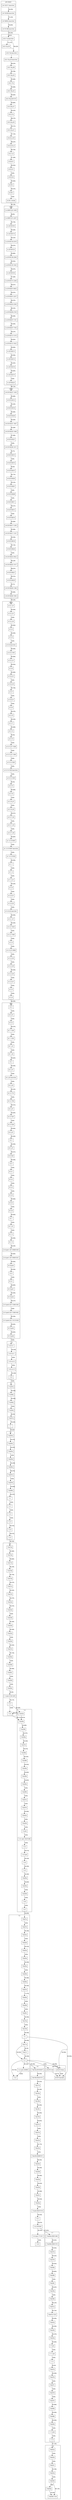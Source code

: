digraph {
  fontname="sans-serif";
  concentrate=true;
  node[shape="box",fontname="sans-serif"];
  edge[fontname="sans-serif"];
  subgraph cluster_1_0 {
    label="1.0";
    v1_0_0_rc2_1[label="1.0.0-rc2-1",href="https://skyrising.github.io/mc-versions/version/1.0.0-rc2-1.json"];
    v1_0_0_rc1[label="1.0.0-rc1",href="https://skyrising.github.io/mc-versions/version/1.0.0-rc1.json"];
    v1_0_0_rc2_2[label="1.0.0-rc2-2",href="https://skyrising.github.io/mc-versions/version/1.0.0-rc2-2.json"];
    v1_0_0_rc2_3[label="1.0.0-rc2-3",href="https://skyrising.github.io/mc-versions/version/1.0.0-rc2-3.json"];
    v1_0_0[label="1.0.0",href="https://skyrising.github.io/mc-versions/version/1.0.0.json"];
  }
  subgraph cluster_beta {
    label="beta";
    b1_9_pre6[label="b1.9-pre6",href="https://skyrising.github.io/mc-versions/version/b1.9-pre6.json"];
    b1_0[label="b1.0",href="https://skyrising.github.io/mc-versions/version/b1.0.json"];
    b1_0_01[label="b1.0_01",href="https://skyrising.github.io/mc-versions/version/b1.0_01.json"];
    b1_1_1245[label="b1.1-1245",href="https://skyrising.github.io/mc-versions/version/b1.1-1245.json"];
    b1_0_2[label="b1.0.2",href="https://skyrising.github.io/mc-versions/version/b1.0.2.json"];
    b1_1_1255[label="b1.1-1255",href="https://skyrising.github.io/mc-versions/version/b1.1-1255.json"];
    b1_1_01[label="b1.1_01",href="https://skyrising.github.io/mc-versions/version/b1.1_01.json"];
    b1_1_02[label="b1.1_02",href="https://skyrising.github.io/mc-versions/version/b1.1_02.json"];
    b1_2[label="b1.2",href="https://skyrising.github.io/mc-versions/version/b1.2.json"];
    b1_2_01[label="b1.2_01",href="https://skyrising.github.io/mc-versions/version/b1.2_01.json"];
    b1_2_02_launcher[label="b1.2_02-launcher",href="https://skyrising.github.io/mc-versions/version/b1.2_02-launcher.json"];
    b1_3_1713[label="b1.3-1713",href="https://skyrising.github.io/mc-versions/version/b1.3-1713.json"];
    b1_2_02[label="b1.2_02",href="https://skyrising.github.io/mc-versions/version/b1.2_02.json"];
    b1_3_1750[label="b1.3-1750",href="https://skyrising.github.io/mc-versions/version/b1.3-1750.json"];
    b1_3_01[label="b1.3_01",href="https://skyrising.github.io/mc-versions/version/b1.3_01.json"];
    b1_4_1507[label="b1.4-1507",href="https://skyrising.github.io/mc-versions/version/b1.4-1507.json"];
    b1_4_1634[label="b1.4-1634",href="https://skyrising.github.io/mc-versions/version/b1.4-1634.json"];
    b1_4_01[label="b1.4_01",href="https://skyrising.github.io/mc-versions/version/b1.4_01.json"];
    b1_5[label="b1.5",href="https://skyrising.github.io/mc-versions/version/b1.5.json"];
    b1_5_01[label="b1.5_01",href="https://skyrising.github.io/mc-versions/version/b1.5_01.json"];
    b1_6_tb3[label="b1.6-tb3",href="https://skyrising.github.io/mc-versions/version/b1.6-tb3.json"];
    b1_6_1[label="b1.6.1",href="https://skyrising.github.io/mc-versions/version/b1.6.1.json"];
    b1_6[label="b1.6",href="https://skyrising.github.io/mc-versions/version/b1.6.json"];
    b1_6_2[label="b1.6.2",href="https://skyrising.github.io/mc-versions/version/b1.6.2.json"];
    b1_6_3[label="b1.6.3",href="https://skyrising.github.io/mc-versions/version/b1.6.3.json"];
    b1_6_4[label="b1.6.4",href="https://skyrising.github.io/mc-versions/version/b1.6.4.json"];
    b1_6_5[label="b1.6.5",href="https://skyrising.github.io/mc-versions/version/b1.6.5.json"];
    b1_6_6[label="b1.6.6",href="https://skyrising.github.io/mc-versions/version/b1.6.6.json"];
    b1_7[label="b1.7",href="https://skyrising.github.io/mc-versions/version/b1.7.json"];
    b1_7_01[label="b1.7_01",href="https://skyrising.github.io/mc-versions/version/b1.7_01.json"];
    b1_7_3[label="b1.7.3",href="https://skyrising.github.io/mc-versions/version/b1.7.3.json"];
    b1_7_2[label="b1.7.2",href="https://skyrising.github.io/mc-versions/version/b1.7.2.json"];
    b1_8_pre1_201109081459[label="b1.8-pre1-201109081459",href="https://skyrising.github.io/mc-versions/version/b1.8-pre1-201109081459.json"];
    b1_8_1[label="b1.8.1",href="https://skyrising.github.io/mc-versions/version/b1.8.1.json"];
    b1_8[label="b1.8",href="https://skyrising.github.io/mc-versions/version/b1.8.json"];
    b1_8_pre1_201109091357[label="b1.8-pre1-201109091357",href="https://skyrising.github.io/mc-versions/version/b1.8-pre1-201109091357.json"];
    b1_8_pre2[label="b1.8-pre2",href="https://skyrising.github.io/mc-versions/version/b1.8-pre2.json"];
    b1_9_pre1[label="b1.9-pre1",href="https://skyrising.github.io/mc-versions/version/b1.9-pre1.json"];
    b1_9_pre2[label="b1.9-pre2",href="https://skyrising.github.io/mc-versions/version/b1.9-pre2.json"];
    b1_9_pre3_201110061350[label="b1.9-pre3-201110061350",href="https://skyrising.github.io/mc-versions/version/b1.9-pre3-201110061350.json"];
    b1_9_pre3_201110061402[label="b1.9-pre3-201110061402",href="https://skyrising.github.io/mc-versions/version/b1.9-pre3-201110061402.json"];
    b1_9_pre4_201110131434[label="b1.9-pre4-201110131434",href="https://skyrising.github.io/mc-versions/version/b1.9-pre4-201110131434.json"];
    b1_9_pre5[label="b1.9-pre5",href="https://skyrising.github.io/mc-versions/version/b1.9-pre5.json"];
  }
  subgraph cluster_1_1 {
    label="1.1";
    v11w47a[label="11w47a",href="https://skyrising.github.io/mc-versions/version/11w47a.json"];
    v11w48a[label="11w48a",href="https://skyrising.github.io/mc-versions/version/11w48a.json"];
    v11w49a[label="11w49a",href="https://skyrising.github.io/mc-versions/version/11w49a.json"];
    v11w50a[label="11w50a",href="https://skyrising.github.io/mc-versions/version/11w50a.json"];
    v12w01a[label="12w01a",href="https://skyrising.github.io/mc-versions/version/12w01a.json"];
    v1_1[label="1.1",href="https://skyrising.github.io/mc-versions/version/1.1.json"];
  }
  subgraph cluster_1_2 {
    label="1.2";
    v12w03a[label="12w03a",href="https://skyrising.github.io/mc-versions/version/12w03a.json"];
    v1_2_1[label="1.2.1",href="https://skyrising.github.io/mc-versions/version/1.2.1.json"];
    v1_2[label="1.2",href="https://skyrising.github.io/mc-versions/version/1.2.json"];
    v1_2_2[label="1.2.2",href="https://skyrising.github.io/mc-versions/version/1.2.2.json"];
    v1_2_3[label="1.2.3",href="https://skyrising.github.io/mc-versions/version/1.2.3.json"];
    v1_2_4[label="1.2.4",href="https://skyrising.github.io/mc-versions/version/1.2.4.json"];
    v1_2_5[label="1.2.5",href="https://skyrising.github.io/mc-versions/version/1.2.5.json"];
    v12w04a[label="12w04a",href="https://skyrising.github.io/mc-versions/version/12w04a.json"];
    v12w05a[label="12w05a",href="https://skyrising.github.io/mc-versions/version/12w05a.json"];
    v12w05b[label="12w05b",href="https://skyrising.github.io/mc-versions/version/12w05b.json"];
    v12w06a[label="12w06a",href="https://skyrising.github.io/mc-versions/version/12w06a.json"];
    v12w07a[label="12w07a",href="https://skyrising.github.io/mc-versions/version/12w07a.json"];
    v12w07b[label="12w07b",href="https://skyrising.github.io/mc-versions/version/12w07b.json"];
    v12w08a[label="12w08a",href="https://skyrising.github.io/mc-versions/version/12w08a.json"];
  }
  subgraph cluster_1_3 {
    label="1.3";
    v12w15a[label="12w15a",href="https://skyrising.github.io/mc-versions/version/12w15a.json"];
    v1_3_1[label="1.3.1",href="https://skyrising.github.io/mc-versions/version/1.3.1.json"];
    v1_3_pre_07261249[label="1.3-pre-07261249",href="https://skyrising.github.io/mc-versions/version/1.3-pre-07261249.json"];
    v1_3_2[label="1.3.2",href="https://skyrising.github.io/mc-versions/version/1.3.2.json"];
    v12w16a[label="12w16a",href="https://skyrising.github.io/mc-versions/version/12w16a.json"];
    v12w17a[label="12w17a",href="https://skyrising.github.io/mc-versions/version/12w17a.json"];
    v12w18a[label="12w18a",href="https://skyrising.github.io/mc-versions/version/12w18a.json"];
    v12w19a[label="12w19a",href="https://skyrising.github.io/mc-versions/version/12w19a.json"];
    v12w21a[label="12w21a",href="https://skyrising.github.io/mc-versions/version/12w21a.json"];
    v12w21b[label="12w21b",href="https://skyrising.github.io/mc-versions/version/12w21b.json"];
    v12w22a[label="12w22a",href="https://skyrising.github.io/mc-versions/version/12w22a.json"];
    v12w23a[label="12w23a",href="https://skyrising.github.io/mc-versions/version/12w23a.json"];
    v12w23b[label="12w23b",href="https://skyrising.github.io/mc-versions/version/12w23b.json"];
    v12w24a[label="12w24a",href="https://skyrising.github.io/mc-versions/version/12w24a.json"];
    v12w25a[label="12w25a",href="https://skyrising.github.io/mc-versions/version/12w25a.json"];
    v12w26a[label="12w26a",href="https://skyrising.github.io/mc-versions/version/12w26a.json"];
    v12w27a[label="12w27a",href="https://skyrising.github.io/mc-versions/version/12w27a.json"];
    v12w30a[label="12w30a",href="https://skyrising.github.io/mc-versions/version/12w30a.json"];
    v12w30b[label="12w30b",href="https://skyrising.github.io/mc-versions/version/12w30b.json"];
    v12w30c[label="12w30c",href="https://skyrising.github.io/mc-versions/version/12w30c.json"];
    v12w30d[label="12w30d",href="https://skyrising.github.io/mc-versions/version/12w30d.json"];
    v12w30e[label="12w30e",href="https://skyrising.github.io/mc-versions/version/12w30e.json"];
  }
  subgraph cluster_1_4 {
    label="1.4";
    v12w32a[label="12w32a",href="https://skyrising.github.io/mc-versions/version/12w32a.json"];
    v12w34a[label="12w34a",href="https://skyrising.github.io/mc-versions/version/12w34a.json"];
    v1_4_1_pre_10231538[label="1.4.1-pre-10231538",href="https://skyrising.github.io/mc-versions/version/1.4.1-pre-10231538.json"];
    v1_4_pre[label="1.4-pre",href="https://skyrising.github.io/mc-versions/version/1.4-pre.json"];
    v1_4_2[label="1.4.2",href="https://skyrising.github.io/mc-versions/version/1.4.2.json"];
    v1_4_3_pre[label="1.4.3-pre",href="https://skyrising.github.io/mc-versions/version/1.4.3-pre.json"];
    v1_4_4[label="1.4.4",href="https://skyrising.github.io/mc-versions/version/1.4.4.json"];
    v1_4_5[label="1.4.5",href="https://skyrising.github.io/mc-versions/version/1.4.5.json"];
    v12w49a[label="12w49a",href="https://skyrising.github.io/mc-versions/version/12w49a.json"];
    v1_4_7[label="1.4.7",href="https://skyrising.github.io/mc-versions/version/1.4.7.json"];
    v1_4_6[label="1.4.6",href="https://skyrising.github.io/mc-versions/version/1.4.6.json"];
    v12w34b[label="12w34b",href="https://skyrising.github.io/mc-versions/version/12w34b.json"];
    v12w36a[label="12w36a",href="https://skyrising.github.io/mc-versions/version/12w36a.json"];
    v12w37a[label="12w37a",href="https://skyrising.github.io/mc-versions/version/12w37a.json"];
    v12w38a[label="12w38a",href="https://skyrising.github.io/mc-versions/version/12w38a.json"];
    v12w38b[label="12w38b",href="https://skyrising.github.io/mc-versions/version/12w38b.json"];
    v12w39a[label="12w39a",href="https://skyrising.github.io/mc-versions/version/12w39a.json"];
    v12w39b[label="12w39b",href="https://skyrising.github.io/mc-versions/version/12w39b.json"];
    v12w40a[label="12w40a",href="https://skyrising.github.io/mc-versions/version/12w40a.json"];
    v12w40b[label="12w40b",href="https://skyrising.github.io/mc-versions/version/12w40b.json"];
    v12w41a[label="12w41a",href="https://skyrising.github.io/mc-versions/version/12w41a.json"];
    v12w41b[label="12w41b",href="https://skyrising.github.io/mc-versions/version/12w41b.json"];
    v12w42a[label="12w42a",href="https://skyrising.github.io/mc-versions/version/12w42a.json"];
    v12w42b[label="12w42b",href="https://skyrising.github.io/mc-versions/version/12w42b.json"];
    v12w50a[label="12w50a",href="https://skyrising.github.io/mc-versions/version/12w50a.json"];
    v12w50b[label="12w50b",href="https://skyrising.github.io/mc-versions/version/12w50b.json"];
  }
  subgraph cluster_1_5 {
    label="1.5";
    v13w01a[label="13w01a",href="https://skyrising.github.io/mc-versions/version/13w01a.json"];
    v13w11a[label="13w11a",href="https://skyrising.github.io/mc-versions/version/13w11a.json"];
    v1_5[label="1.5",href="https://skyrising.github.io/mc-versions/version/1.5.json"];
    v1_5_2_pre_250903[label="1.5.2-pre-250903",href="https://skyrising.github.io/mc-versions/version/1.5.2-pre-250903.json"];
    v1_5_1[label="1.5.1",href="https://skyrising.github.io/mc-versions/version/1.5.1.json"];
    v1_5_2[label="1.5.2",href="https://skyrising.github.io/mc-versions/version/1.5.2.json"];
    v13w01b[label="13w01b",href="https://skyrising.github.io/mc-versions/version/13w01b.json"];
    v13w02a[label="13w02a",href="https://skyrising.github.io/mc-versions/version/13w02a.json"];
    v13w02b[label="13w02b",href="https://skyrising.github.io/mc-versions/version/13w02b.json"];
    v13w03a[label="13w03a",href="https://skyrising.github.io/mc-versions/version/13w03a.json"];
    v13w04a[label="13w04a",href="https://skyrising.github.io/mc-versions/version/13w04a.json"];
    v13w05a[label="13w05a",href="https://skyrising.github.io/mc-versions/version/13w05a.json"];
    v13w05b[label="13w05b",href="https://skyrising.github.io/mc-versions/version/13w05b.json"];
    v13w06a[label="13w06a",href="https://skyrising.github.io/mc-versions/version/13w06a.json"];
    v13w07a[label="13w07a",href="https://skyrising.github.io/mc-versions/version/13w07a.json"];
    v13w09a[label="13w09a",href="https://skyrising.github.io/mc-versions/version/13w09a.json"];
    v13w09b[label="13w09b",href="https://skyrising.github.io/mc-versions/version/13w09b.json"];
    v13w09c[label="13w09c",href="https://skyrising.github.io/mc-versions/version/13w09c.json"];
    v13w10a[label="13w10a",href="https://skyrising.github.io/mc-versions/version/13w10a.json"];
    v13w10b[label="13w10b",href="https://skyrising.github.io/mc-versions/version/13w10b.json"];
    v13w12_[label="13w12~",href="https://skyrising.github.io/mc-versions/version/13w12~.json"];
  }
  subgraph cluster_1_6 {
    label="1.6";
    v13w16a_04192037[label="13w16a-04192037",href="https://skyrising.github.io/mc-versions/version/13w16a-04192037.json"];
    v1_6_1[label="1.6.1",href="https://skyrising.github.io/mc-versions/version/1.6.1.json"];
    v1_6_pre_06251516[label="1.6-pre-06251516",href="https://skyrising.github.io/mc-versions/version/1.6-pre-06251516.json"];
    v1_6_2_091847[label="1.6.2-091847",href="https://skyrising.github.io/mc-versions/version/1.6.2-091847.json"];
    v1_6_3_pre_171231[label="1.6.3-pre-171231",href="https://skyrising.github.io/mc-versions/version/1.6.3-pre-171231.json"];
    v1_6_4[label="1.6.4",href="https://skyrising.github.io/mc-versions/version/1.6.4.json"];
    v13w16b_04232151[label="13w16b-04232151",href="https://skyrising.github.io/mc-versions/version/13w16b-04232151.json"];
    v13w17a[label="13w17a",href="https://skyrising.github.io/mc-versions/version/13w17a.json"];
    v13w18a[label="13w18a",href="https://skyrising.github.io/mc-versions/version/13w18a.json"];
    v13w18b[label="13w18b",href="https://skyrising.github.io/mc-versions/version/13w18b.json"];
    v13w18c[label="13w18c",href="https://skyrising.github.io/mc-versions/version/13w18c.json"];
    v13w19a[label="13w19a",href="https://skyrising.github.io/mc-versions/version/13w19a.json"];
    v13w21a[label="13w21a",href="https://skyrising.github.io/mc-versions/version/13w21a.json"];
    v13w21b[label="13w21b",href="https://skyrising.github.io/mc-versions/version/13w21b.json"];
    v13w22a[label="13w22a",href="https://skyrising.github.io/mc-versions/version/13w22a.json"];
    v13w23a[label="13w23a",href="https://skyrising.github.io/mc-versions/version/13w23a.json"];
    v13w23b_06080101[label="13w23b-06080101",href="https://skyrising.github.io/mc-versions/version/13w23b-06080101.json"];
    v13w24a[label="13w24a",href="https://skyrising.github.io/mc-versions/version/13w24a.json"];
    v13w24b[label="13w24b",href="https://skyrising.github.io/mc-versions/version/13w24b.json"];
    v13w25a[label="13w25a",href="https://skyrising.github.io/mc-versions/version/13w25a.json"];
    v13w25b[label="13w25b",href="https://skyrising.github.io/mc-versions/version/13w25b.json"];
    v13w25c[label="13w25c",href="https://skyrising.github.io/mc-versions/version/13w25c.json"];
    v13w26a[label="13w26a",href="https://skyrising.github.io/mc-versions/version/13w26a.json"];
  }
  subgraph cluster_1_7 {
    label="1.7";
    v13w36a_09051446[label="13w36a-09051446",href="https://skyrising.github.io/mc-versions/version/13w36a-09051446.json"];
    v1_7_1_pre[label="1.7.1-pre",href="https://skyrising.github.io/mc-versions/version/1.7.1-pre.json"];
    v1_7_pre[label="1.7-pre",href="https://skyrising.github.io/mc-versions/version/1.7-pre.json"];
    v1_7_2[label="1.7.2",href="https://skyrising.github.io/mc-versions/version/1.7.2.json"];
    v13w47a[label="13w47a",href="https://skyrising.github.io/mc-versions/version/13w47a.json"];
    v1_7_4[label="1.7.4",href="https://skyrising.github.io/mc-versions/version/1.7.4.json"];
    v1_7_3_pre[label="1.7.3-pre",href="https://skyrising.github.io/mc-versions/version/1.7.3-pre.json"];
    v13w36b_09061310[label="13w36b-09061310",href="https://skyrising.github.io/mc-versions/version/13w36b-09061310.json"];
    v13w37a[label="13w37a",href="https://skyrising.github.io/mc-versions/version/13w37a.json"];
    v13w37b[label="13w37b",href="https://skyrising.github.io/mc-versions/version/13w37b.json"];
    v13w38a[label="13w38a",href="https://skyrising.github.io/mc-versions/version/13w38a.json"];
    v13w38b[label="13w38b",href="https://skyrising.github.io/mc-versions/version/13w38b.json"];
    v13w38c[label="13w38c",href="https://skyrising.github.io/mc-versions/version/13w38c.json"];
    v13w39a[label="13w39a",href="https://skyrising.github.io/mc-versions/version/13w39a.json"];
    v13w39b[label="13w39b",href="https://skyrising.github.io/mc-versions/version/13w39b.json"];
    v13w41a[label="13w41a",href="https://skyrising.github.io/mc-versions/version/13w41a.json"];
    v13w41b_1523[label="13w41b-1523",href="https://skyrising.github.io/mc-versions/version/13w41b-1523.json"];
    v13w42a[label="13w42a",href="https://skyrising.github.io/mc-versions/version/13w42a.json"];
    v13w42b[label="13w42b",href="https://skyrising.github.io/mc-versions/version/13w42b.json"];
    v13w43a[label="13w43a",href="https://skyrising.github.io/mc-versions/version/13w43a.json"];
    v13w47b[label="13w47b",href="https://skyrising.github.io/mc-versions/version/13w47b.json"];
    v13w47c[label="13w47c",href="https://skyrising.github.io/mc-versions/version/13w47c.json"];
    v13w47d[label="13w47d",href="https://skyrising.github.io/mc-versions/version/13w47d.json"];
    v13w47e[label="13w47e",href="https://skyrising.github.io/mc-versions/version/13w47e.json"];
    v13w48a[label="13w48a",href="https://skyrising.github.io/mc-versions/version/13w48a.json"];
    v13w48b[label="13w48b",href="https://skyrising.github.io/mc-versions/version/13w48b.json"];
    v13w49a[label="13w49a",href="https://skyrising.github.io/mc-versions/version/13w49a.json"];
  }
  subgraph cluster_1_8 {
    label="1.8";
    v14w02a[label="14w02a",href="https://skyrising.github.io/mc-versions/version/14w02a.json"];
    v14w02b[label="14w02b",href="https://skyrising.github.io/mc-versions/version/14w02b.json"];
    v14w02c[label="14w02c",href="https://skyrising.github.io/mc-versions/version/14w02c.json"];
    v14w03a[label="14w03a",href="https://skyrising.github.io/mc-versions/version/14w03a.json"];
    v14w03b[label="14w03b",href="https://skyrising.github.io/mc-versions/version/14w03b.json"];
    v14w04a[label="14w04a",href="https://skyrising.github.io/mc-versions/version/14w04a.json"];
    v14w04b_1554[label="14w04b-1554",href="https://skyrising.github.io/mc-versions/version/14w04b-1554.json"];
  }
  subgraph cluster_alpha {
    label="alpha";
    a1_0_11[label="a1.0.11",href="https://skyrising.github.io/mc-versions/version/a1.0.11.json"];
    a1_0_10[label="a1.0.10",href="https://skyrising.github.io/mc-versions/version/a1.0.10.json"];
    a1_0_12[label="a1.0.12",href="https://skyrising.github.io/mc-versions/version/a1.0.12.json"];
    a1_0_13[label="a1.0.13",href="https://skyrising.github.io/mc-versions/version/a1.0.13.json"];
    a1_0_13_01_1038[label="a1.0.13_01-1038",href="https://skyrising.github.io/mc-versions/version/a1.0.13_01-1038.json"];
    a1_0_13_01_1444[label="a1.0.13_01-1444",href="https://skyrising.github.io/mc-versions/version/a1.0.13_01-1444.json"];
    a1_0_14_1603[label="a1.0.14-1603",href="https://skyrising.github.io/mc-versions/version/a1.0.14-1603.json"];
    a1_0_14_1659_launcher[label="a1.0.14-1659-launcher",href="https://skyrising.github.io/mc-versions/version/a1.0.14-1659-launcher.json"];
    a1_0_15[label="a1.0.15",href="https://skyrising.github.io/mc-versions/version/a1.0.15.json"];
    a1_0_14_1659[label="a1.0.14-1659",href="https://skyrising.github.io/mc-versions/version/a1.0.14-1659.json"];
    a1_0_16[label="a1.0.16",href="https://skyrising.github.io/mc-versions/version/a1.0.16.json"];
    a1_0_16_01[label="a1.0.16_01",href="https://skyrising.github.io/mc-versions/version/a1.0.16_01.json"];
    a1_0_16_02[label="a1.0.16_02",href="https://skyrising.github.io/mc-versions/version/a1.0.16_02.json"];
    a1_0_17_02[label="a1.0.17_02",href="https://skyrising.github.io/mc-versions/version/a1.0.17_02.json"];
    a1_0_17_03[label="a1.0.17_03",href="https://skyrising.github.io/mc-versions/version/a1.0.17_03.json"];
    a1_0_17_04[label="a1.0.17_04",href="https://skyrising.github.io/mc-versions/version/a1.0.17_04.json"];
    a1_1_0_101847[label="a1.1.0-101847",href="https://skyrising.github.io/mc-versions/version/a1.1.0-101847.json"];
    a1_0_2_01[label="a1.0.2_01",href="https://skyrising.github.io/mc-versions/version/a1.0.2_01.json"];
    a1_0_1_01[label="a1.0.1_01",href="https://skyrising.github.io/mc-versions/version/a1.0.1_01.json"];
    a1_0_2_02[label="a1.0.2_02",href="https://skyrising.github.io/mc-versions/version/a1.0.2_02.json"];
    a1_0_3[label="a1.0.3",href="https://skyrising.github.io/mc-versions/version/a1.0.3.json"];
    a1_0_4[label="a1.0.4",href="https://skyrising.github.io/mc-versions/version/a1.0.4.json"];
    a1_0_4_launcher[label="a1.0.4-launcher",href="https://skyrising.github.io/mc-versions/version/a1.0.4-launcher.json"];
    a1_0_5_2149[label="a1.0.5-2149",href="https://skyrising.github.io/mc-versions/version/a1.0.5-2149.json"];
    a1_0_5_01[label="a1.0.5_01",href="https://skyrising.github.io/mc-versions/version/a1.0.5_01.json"];
    a1_0_6[label="a1.0.6",href="https://skyrising.github.io/mc-versions/version/a1.0.6.json"];
    a1_0_6_01[label="a1.0.6_01",href="https://skyrising.github.io/mc-versions/version/a1.0.6_01.json"];
    a1_0_6_03[label="a1.0.6_03",href="https://skyrising.github.io/mc-versions/version/a1.0.6_03.json"];
    a1_0_7[label="a1.0.7",href="https://skyrising.github.io/mc-versions/version/a1.0.7.json"];
    a1_0_8_01[label="a1.0.8_01",href="https://skyrising.github.io/mc-versions/version/a1.0.8_01.json"];
    a1_0_9[label="a1.0.9",href="https://skyrising.github.io/mc-versions/version/a1.0.9.json"];
    a1_1_0_101847_launcher[label="a1.1.0-101847-launcher",href="https://skyrising.github.io/mc-versions/version/a1.1.0-101847-launcher.json"];
    a1_1_0_131933[label="a1.1.0-131933",href="https://skyrising.github.io/mc-versions/version/a1.1.0-131933.json"];
    a1_1_1[label="a1.1.1",href="https://skyrising.github.io/mc-versions/version/a1.1.1.json"];
    a1_1_2[label="a1.1.2",href="https://skyrising.github.io/mc-versions/version/a1.1.2.json"];
    a1_1_2_01[label="a1.1.2_01",href="https://skyrising.github.io/mc-versions/version/a1.1.2_01.json"];
    a1_2_0[label="a1.2.0",href="https://skyrising.github.io/mc-versions/version/a1.2.0.json"];
    a1_2_0_01[label="a1.2.0_01",href="https://skyrising.github.io/mc-versions/version/a1.2.0_01.json"];
    a1_2_0_02[label="a1.2.0_02",href="https://skyrising.github.io/mc-versions/version/a1.2.0_02.json"];
    a1_2_0_02_launcher[label="a1.2.0_02-launcher",href="https://skyrising.github.io/mc-versions/version/a1.2.0_02-launcher.json"];
    a1_2_1_01[label="a1.2.1_01",href="https://skyrising.github.io/mc-versions/version/a1.2.1_01.json"];
    a1_2_2_1624[label="a1.2.2-1624",href="https://skyrising.github.io/mc-versions/version/a1.2.2-1624.json"];
    a1_2_2_1938[label="a1.2.2-1938",href="https://skyrising.github.io/mc-versions/version/a1.2.2-1938.json"];
    a1_2_3[label="a1.2.3",href="https://skyrising.github.io/mc-versions/version/a1.2.3.json"];
    a1_2_3_01_0958[label="a1.2.3_01-0958",href="https://skyrising.github.io/mc-versions/version/a1.2.3_01-0958.json"];
    a1_2_3_02[label="a1.2.3_02",href="https://skyrising.github.io/mc-versions/version/a1.2.3_02.json"];
    a1_2_3_04[label="a1.2.3_04",href="https://skyrising.github.io/mc-versions/version/a1.2.3_04.json"];
    a1_2_3_05[label="a1.2.3_05",href="https://skyrising.github.io/mc-versions/version/a1.2.3_05.json"];
    a1_2_4_01[label="a1.2.4_01",href="https://skyrising.github.io/mc-versions/version/a1.2.4_01.json"];
    a1_2_5[label="a1.2.5",href="https://skyrising.github.io/mc-versions/version/a1.2.5.json"];
    a1_2_6[label="a1.2.6",href="https://skyrising.github.io/mc-versions/version/a1.2.6.json"];
  }
  subgraph cluster_infdev {
    label="infdev";
    inf_20100630_1835[label="inf-20100630-1835",href="https://skyrising.github.io/mc-versions/version/inf-20100630-1835.json"];
    inf_20100227_1433[label="inf-20100227-1433",href="https://skyrising.github.io/mc-versions/version/inf-20100227-1433.json"];
    inf_20100313[label="inf-20100313",href="https://skyrising.github.io/mc-versions/version/inf-20100313.json"];
    inf_20100316[label="inf-20100316",href="https://skyrising.github.io/mc-versions/version/inf-20100316.json"];
    inf_20100320[label="inf-20100320",href="https://skyrising.github.io/mc-versions/version/inf-20100320.json"];
    inf_20100321_1857[label="inf-20100321-1857",href="https://skyrising.github.io/mc-versions/version/inf-20100321-1857.json"];
    inf_20100325_1640[label="inf-20100325-1640",href="https://skyrising.github.io/mc-versions/version/inf-20100325-1640.json"];
    inf_20100327[label="inf-20100327",href="https://skyrising.github.io/mc-versions/version/inf-20100327.json"];
    inf_20100330_1611[label="inf-20100330-1611",href="https://skyrising.github.io/mc-versions/version/inf-20100330-1611.json"];
    inf_20100413[label="inf-20100413",href="https://skyrising.github.io/mc-versions/version/inf-20100413.json"];
    inf_20100414[label="inf-20100414",href="https://skyrising.github.io/mc-versions/version/inf-20100414.json"];
    inf_20100415[label="inf-20100415",href="https://skyrising.github.io/mc-versions/version/inf-20100415.json"];
    inf_20100420[label="inf-20100420",href="https://skyrising.github.io/mc-versions/version/inf-20100420.json"];
    inf_20100607[label="inf-20100607",href="https://skyrising.github.io/mc-versions/version/inf-20100607.json"];
    inf_20100608[label="inf-20100608",href="https://skyrising.github.io/mc-versions/version/inf-20100608.json"];
    inf_20100611[label="inf-20100611",href="https://skyrising.github.io/mc-versions/version/inf-20100611.json"];
    inf_20100615[label="inf-20100615",href="https://skyrising.github.io/mc-versions/version/inf-20100615.json"];
    inf_20100616[label="inf-20100616",href="https://skyrising.github.io/mc-versions/version/inf-20100616.json"];
    inf_20100617_1205[label="inf-20100617-1205",href="https://skyrising.github.io/mc-versions/version/inf-20100617-1205.json"];
    inf_20100617_1531[label="inf-20100617-1531",href="https://skyrising.github.io/mc-versions/version/inf-20100617-1531.json"];
    inf_20100618[label="inf-20100618",href="https://skyrising.github.io/mc-versions/version/inf-20100618.json"];
    inf_20100624[label="inf-20100624",href="https://skyrising.github.io/mc-versions/version/inf-20100624.json"];
    inf_20100625_0922[label="inf-20100625-0922",href="https://skyrising.github.io/mc-versions/version/inf-20100625-0922.json"];
    inf_20100625_1917[label="inf-20100625-1917",href="https://skyrising.github.io/mc-versions/version/inf-20100625-1917.json"];
    inf_20100627[label="inf-20100627",href="https://skyrising.github.io/mc-versions/version/inf-20100627.json"];
    inf_20100629[label="inf-20100629",href="https://skyrising.github.io/mc-versions/version/inf-20100629.json"];
    inf_20100630_1340[label="inf-20100630-1340",href="https://skyrising.github.io/mc-versions/version/inf-20100630-1340.json"];
  }
  subgraph cluster_april_fools {
    label="april-fools";
    af_2013_blue[label="af-2013-blue",href="https://skyrising.github.io/mc-versions/version/af-2013-blue.json"];
    af_2013_purple[label="af-2013-purple",href="https://skyrising.github.io/mc-versions/version/af-2013-purple.json"];
    af_2013_red[label="af-2013-red",href="https://skyrising.github.io/mc-versions/version/af-2013-red.json"];
  }
  subgraph cluster_classic {
    label="classic";
    c0_0_12a_03[label="c0.0.12a_03",href="https://skyrising.github.io/mc-versions/version/c0.0.12a_03.json"];
    c0_0_11a_launcher[label="c0.0.11a-launcher",href="https://skyrising.github.io/mc-versions/version/c0.0.11a-launcher.json"];
    c0_0_13a_launcher[label="c0.0.13a-launcher",href="https://skyrising.github.io/mc-versions/version/c0.0.13a-launcher.json"];
    c0_0_13a_03_launcher[label="c0.0.13a_03-launcher",href="https://skyrising.github.io/mc-versions/version/c0.0.13a_03-launcher.json"];
    c0_0_14a_08[label="c0.0.14a_08",href="https://skyrising.github.io/mc-versions/version/c0.0.14a_08.json"];
    c0_0_16a_02[label="c0.0.16a_02",href="https://skyrising.github.io/mc-versions/version/c0.0.16a_02.json"];
    c0_0_17a[label="c0.0.17a",href="https://skyrising.github.io/mc-versions/version/c0.0.17a.json"];
    c0_0_18a_02[label="c0.0.18a_02",href="https://skyrising.github.io/mc-versions/version/c0.0.18a_02.json"];
    c0_0_19a_06_0137[label="c0.0.19a_06-0137",href="https://skyrising.github.io/mc-versions/version/c0.0.19a_06-0137.json"];
    c0_0_20a_01[label="c0.0.20a_01",href="https://skyrising.github.io/mc-versions/version/c0.0.20a_01.json"];
    c0_0_21a[label="c0.0.21a",href="https://skyrising.github.io/mc-versions/version/c0.0.21a.json"];
    c0_0_22a_05[label="c0.0.22a_05",href="https://skyrising.github.io/mc-versions/version/c0.0.22a_05.json"];
    c0_0_23a_01[label="c0.0.23a_01",href="https://skyrising.github.io/mc-versions/version/c0.0.23a_01.json"];
    c0_24_st_03[label="c0.24_st_03",href="https://skyrising.github.io/mc-versions/version/c0.24_st_03.json"];
    c0_25_05_st[label="c0.25_05_st",href="https://skyrising.github.io/mc-versions/version/c0.25_05_st.json"];
    c0_27_st[label="c0.27_st",href="https://skyrising.github.io/mc-versions/version/c0.27_st.json"];
    c0_28_01[label="c0.28_01",href="https://skyrising.github.io/mc-versions/version/c0.28_01.json"];
    c0_29_01[label="c0.29_01",href="https://skyrising.github.io/mc-versions/version/c0.29_01.json"];
    c0_29_02[label="c0.29_02",href="https://skyrising.github.io/mc-versions/version/c0.29_02.json"];
    c0_30_s[label="c0.30-s",href="https://skyrising.github.io/mc-versions/version/c0.30-s.json"];
    c0_30_c_renew[label="c0.30-c-renew",href="https://skyrising.github.io/mc-versions/version/c0.30-c-renew.json"];
    c0_30_c[label="c0.30-c",href="https://skyrising.github.io/mc-versions/version/c0.30-c.json"];
  }
  subgraph cluster_pre_classic {
    label="pre-classic";
    rd_161348_launcher[label="rd-161348-launcher",href="https://skyrising.github.io/mc-versions/version/rd-161348-launcher.json"];
    rd_132328_launcher[label="rd-132328-launcher",href="https://skyrising.github.io/mc-versions/version/rd-132328-launcher.json"];
    rd_132211_launcher[label="rd-132211-launcher",href="https://skyrising.github.io/mc-versions/version/rd-132211-launcher.json"];
    rd_160052_launcher[label="rd-160052-launcher",href="https://skyrising.github.io/mc-versions/version/rd-160052-launcher.json"];
  }
  subgraph cluster_indev {
    label="indev";
    in_20091223_1459[label="in-20091223-1459",href="https://skyrising.github.io/mc-versions/version/in-20091223-1459.json"];
    in_20091231_2257[label="in-20091231-2257",href="https://skyrising.github.io/mc-versions/version/in-20091231-2257.json"];
    in_20100105[label="in-20100105",href="https://skyrising.github.io/mc-versions/version/in-20100105.json"];
    in_20100110[label="in-20100110",href="https://skyrising.github.io/mc-versions/version/in-20100110.json"];
    in_20100124_2310[label="in-20100124-2310",href="https://skyrising.github.io/mc-versions/version/in-20100124-2310.json"];
    in_20100125[label="in-20100125",href="https://skyrising.github.io/mc-versions/version/in-20100125.json"];
    in_20100128_2304[label="in-20100128-2304",href="https://skyrising.github.io/mc-versions/version/in-20100128-2304.json"];
    in_20100129_1452[label="in-20100129-1452",href="https://skyrising.github.io/mc-versions/version/in-20100129-1452.json"];
    in_20100130[label="in-20100130",href="https://skyrising.github.io/mc-versions/version/in-20100130.json"];
    in_20100131_2244[label="in-20100131-2244",href="https://skyrising.github.io/mc-versions/version/in-20100131-2244.json"];
    in_20100201_0025[label="in-20100201-0025",href="https://skyrising.github.io/mc-versions/version/in-20100201-0025.json"];
    in_20100201_2227[label="in-20100201-2227",href="https://skyrising.github.io/mc-versions/version/in-20100201-2227.json"];
    in_20100202_2330[label="in-20100202-2330",href="https://skyrising.github.io/mc-versions/version/in-20100202-2330.json"];
    in_20100206_2103[label="in-20100206-2103",href="https://skyrising.github.io/mc-versions/version/in-20100206-2103.json"];
    in_20100207_1101[label="in-20100207-1101",href="https://skyrising.github.io/mc-versions/version/in-20100207-1101.json"];
    in_20100207_1703[label="in-20100207-1703",href="https://skyrising.github.io/mc-versions/version/in-20100207-1703.json"];
    in_20100212_1210[label="in-20100212-1210",href="https://skyrising.github.io/mc-versions/version/in-20100212-1210.json"];
    in_20100212_1622[label="in-20100212-1622",href="https://skyrising.github.io/mc-versions/version/in-20100212-1622.json"];
    in_20100213[label="in-20100213",href="https://skyrising.github.io/mc-versions/version/in-20100213.json"];
    in_20100214[label="in-20100214",href="https://skyrising.github.io/mc-versions/version/in-20100214.json"];
    in_20100218[label="in-20100218",href="https://skyrising.github.io/mc-versions/version/in-20100218.json"];
    in_20100219[label="in-20100219",href="https://skyrising.github.io/mc-versions/version/in-20100219.json"];
    in_20100223[label="in-20100223",href="https://skyrising.github.io/mc-versions/version/in-20100223.json"];
  }
  v1_0_0_rc1 -> v1_0_0_rc2_1[label="99.93%",href="1.0/1.0.0-rc1%231.0.0-rc2-1.match"];
  v1_0_0_rc2_1 -> v1_0_0_rc2_2[label="100%",href="1.0/1.0.0-rc2-1%231.0.0-rc2-2.match"];
  v1_0_0_rc2_2 -> v1_0_0_rc2_3[label="100%",href="1.0/1.0.0-rc2-2%231.0.0-rc2-3.match"];
  v1_0_0_rc2_3 -> v1_0_0[label="99.34%",href="1.0/1.0.0-rc2-3%231.0.0.match"];
  b1_9_pre6 -> v1_0_0_rc1[label="100%",href="1.0/b1.9-pre6%231.0.0-rc1.match"];
  v1_0_0 -> v11w47a[label="100%",href="1.1/1.0.0%2311w47a.match"];
  v11w47a -> v11w48a[label="99.99%",href="1.1/11w47a%2311w48a.match"];
  v11w48a -> v11w49a[label="99.99%",href="1.1/11w48a%2311w49a.match"];
  v11w49a -> v11w50a[label="100%",href="1.1/11w49a%2311w50a.match"];
  v11w50a -> v12w01a[label="99.9%",href="1.1/11w50a%2312w01a.match"];
  v12w01a -> v1_1[label="99.82%",href="1.1/12w01a%231.1.match"];
  v1_1 -> v12w03a[label="99.96%",href="1.2/1.1%2312w03a.match"];
  v1_2 -> v1_2_1[label="100%",href="1.2/1.2%231.2.1.match"];
  v1_2_1 -> v1_2_2[label="100%",href="1.2/1.2.1%231.2.2.match"];
  v1_2_2 -> v1_2_3[label="100%",href="1.2/1.2.2%231.2.3.match"];
  v1_2_3 -> v1_2_4[label="99.97%",href="1.2/1.2.3%231.2.4.match"];
  v1_2_4 -> v1_2_5[label="99.81%",href="1.2/1.2.4%231.2.5.match"];
  v12w03a -> v12w04a[label="99.97%",href="1.2/12w03a%2312w04a.match"];
  v12w04a -> v12w05a[label="99.92%",href="1.2/12w04a%2312w05a.match"];
  v12w05a -> v12w05b[label="100%",href="1.2/12w05a%2312w05b.match"];
  v12w05b -> v12w06a[label="99.45%",href="1.2/12w05b%2312w06a.match"];
  v12w06a -> v12w07a[label="98.97%",href="1.2/12w06a%2312w07a.match"];
  v12w07a -> v12w07b[label="100%",href="1.2/12w07a%2312w07b.match"];
  v12w07b -> v12w08a[label="99.86%",href="1.2/12w07b%2312w08a.match"];
  v12w08a -> v1_2[label="99.97%",href="1.2/12w08a%231.2.match"];
  v1_2_5 -> v12w15a[label="99.35%",href="1.3/1.2.5%2312w15a.match"];
  v1_3_pre_07261249 -> v1_3_1[label="94.21%",href="1.3/1.3-pre-07261249%231.3.1.match"];
  v1_3_1 -> v1_3_2[label="100%",href="1.3/1.3.1%231.3.2.match"];
  v12w15a -> v12w16a[label="99.98%",href="1.3/12w15a%2312w16a.match"];
  v12w16a -> v12w17a[label="99.86%",href="1.3/12w16a%2312w17a.match"];
  v12w17a -> v12w18a[label="98.29%",href="1.3/12w17a%2312w18a.match"];
  v12w18a -> v12w19a[label="99.79%",href="1.3/12w18a%2312w19a.match"];
  v12w19a -> v12w21a[label="99.47%",href="1.3/12w19a%2312w21a.match"];
  v12w21a -> v12w21b[label="99.95%",href="1.3/12w21a%2312w21b.match"];
  v12w21b -> v12w22a[label="99.97%",href="1.3/12w21b%2312w22a.match"];
  v12w22a -> v12w23a[label="99.97%",href="1.3/12w22a%2312w23a.match"];
  v12w23a -> v12w23b[label="100%",href="1.3/12w23a%2312w23b.match"];
  v12w23b -> v12w24a[label="99.28%",href="1.3/12w23b%2312w24a.match"];
  v12w24a -> v12w25a[label="99.58%",href="1.3/12w24a%2312w25a.match"];
  v12w25a -> v12w26a[label="100%",href="1.3/12w25a%2312w26a.match"];
  v12w26a -> v12w27a[label="99.95%",href="1.3/12w26a%2312w27a.match"];
  v12w27a -> v12w30a[label="99.73%",href="1.3/12w27a%2312w30a.match"];
  v12w30a -> v12w30b[label="100%",href="1.3/12w30a%2312w30b.match"];
  v12w30b -> v12w30c[label="99.98%",href="1.3/12w30b%2312w30c.match"];
  v12w30c -> v12w30d[label="100%",href="1.3/12w30c%2312w30d.match"];
  v12w30d -> v12w30e[label="100%",href="1.3/12w30d%2312w30e.match"];
  v12w30e -> v1_3_pre_07261249[label="99.8%",href="1.3/12w30e%231.3-pre-07261249.match"];
  v12w32a -> v1_3_2[label="98.27%",href="1.3/12w32a%231.3.2.match"];
  v1_3_1 -> v12w32a[label="99.94%",href="1.4/1.3.1%2312w32a.match"];
  v1_3_2 -> v12w34a[label="99.51%",href="1.4/1.3.2%2312w34a.match"];
  v1_4_pre -> v1_4_1_pre_10231538[label="100%",href="1.4/1.4-pre%231.4.1-pre-10231538.match"];
  v1_4_1_pre_10231538 -> v1_4_2[label="100%",href="1.4/1.4.1-pre-10231538%231.4.2.match"];
  v1_4_2 -> v1_4_3_pre[label="99.91%",href="1.4/1.4.2%231.4.3-pre.match"];
  v1_4_3_pre -> v1_4_4[label="99.93%",href="1.4/1.4.3-pre%231.4.4.match"];
  v1_4_4 -> v1_4_5[label="99.99%",href="1.4/1.4.4%231.4.5.match"];
  v1_4_5 -> v12w49a[label="99.94%",href="1.4/1.4.5%2312w49a.match"];
  v1_4_6 -> v1_4_7[label="100%",href="1.4/1.4.6%231.4.7.match"];
  v12w32a -> v12w34a[label="99.5%",href="1.4/12w32a%2312w34a.match"];
  v12w34a -> v12w34b[label="99.98%",href="1.4/12w34a%2312w34b.match"];
  v12w34b -> v12w36a[label="99.97%",href="1.4/12w34b%2312w36a.match"];
  v12w36a -> v12w37a[label="99.94%",href="1.4/12w36a%2312w37a.match"];
  v12w37a -> v12w38a[label="99.97%",href="1.4/12w37a%2312w38a.match"];
  v12w38a -> v12w38b[label="99.93%",href="1.4/12w38a%2312w38b.match"];
  v12w38b -> v12w39a[label="99.95%",href="1.4/12w38b%2312w39a.match"];
  v12w39a -> v12w39b[label="99.84%",href="1.4/12w39a%2312w39b.match"];
  v12w39b -> v12w40a[label="99.85%",href="1.4/12w39b%2312w40a.match"];
  v12w40a -> v12w40b[label="100%",href="1.4/12w40a%2312w40b.match"];
  v12w40b -> v12w41a[label="100%",href="1.4/12w40b%2312w41a.match"];
  v12w41a -> v12w41b[label="100%",href="1.4/12w41a%2312w41b.match"];
  v12w41b -> v12w42a[label="99.99%",href="1.4/12w41b%2312w42a.match"];
  v12w42a -> v12w42b[label="100%",href="1.4/12w42a%2312w42b.match"];
  v12w42b -> v1_4_pre[label="100%",href="1.4/12w42b%231.4-pre.match"];
  v12w49a -> v12w50a[label="99.86%",href="1.4/12w49a%2312w50a.match"];
  v12w50a -> v12w50b[label="100%",href="1.4/12w50a%2312w50b.match"];
  v12w50b -> v1_4_6[label="100%",href="1.4/12w50b%231.4.6.match"];
  v1_4_7 -> v13w01a[label="99.89%",href="1.5/1.4.7%2313w01a.match"];
  v1_5 -> v13w11a[label="99.99%",href="1.5/1.5%2313w11a.match"];
  v1_5_1 -> v1_5_2_pre_250903[label="99.32%",href="1.5/1.5.1%231.5.2-pre-250903.match"];
  v1_5_1 -> v1_5_2[label="99.75%",href="1.5/1.5.1%231.5.2.match"];
  v1_5_2_pre_250903 -> v1_5_2[label="100%",href="1.5/1.5.2-pre-250903%231.5.2.match"];
  v13w01a -> v13w01b[label="100%",href="1.5/13w01a%2313w01b.match"];
  v13w01b -> v13w02a[label="99.39%",href="1.5/13w01b%2313w02a.match"];
  v13w02a -> v13w02b[label="100%",href="1.5/13w02a%2313w02b.match"];
  v13w02b -> v13w03a[label="99.92%",href="1.5/13w02b%2313w03a.match"];
  v13w03a -> v13w04a[label="100%",href="1.5/13w03a%2313w04a.match"];
  v13w04a -> v13w05a[label="99.99%",href="1.5/13w04a%2313w05a.match"];
  v13w05a -> v13w05b[label="100%",href="1.5/13w05a%2313w05b.match"];
  v13w05b -> v13w06a[label="99.98%",href="1.5/13w05b%2313w06a.match"];
  v13w06a -> v13w07a[label="99.94%",href="1.5/13w06a%2313w07a.match"];
  v13w07a -> v13w09a[label="71.07%",href="1.5/13w07a%2313w09a.match"];
  v13w09a -> v13w09b[label="100%",href="1.5/13w09a%2313w09b.match"];
  v13w09b -> v13w09c[label="100%",href="1.5/13w09b%2313w09c.match"];
  v13w09c -> v13w10a[label="99.99%",href="1.5/13w09c%2313w10a.match"];
  v13w10a -> v13w10b[label="100%",href="1.5/13w10a%2313w10b.match"];
  v13w10b -> v1_5[label="99.99%",href="1.5/13w10b%231.5.match"];
  v13w11a -> v1_5_1[label="99.92%",href="1.5/13w11a%231.5.1.match"];
  v13w11a -> v13w12_[label="99.5%",href="1.5/13w11a%2313w12~.match"];
  v13w12_ -> v1_5_1[label="99.99%",href="1.5/13w12~%231.5.1.match"];
  v1_5_1 -> v13w16a_04192037[label="89.39%",href="1.6/1.5.1%2313w16a-04192037.match"];
  v1_6_pre_06251516 -> v1_6_1[label="99.95%",href="1.6/1.6-pre-06251516%231.6.1.match"];
  v1_6_1 -> v1_6_2_091847[label="99.87%",href="1.6/1.6.1%231.6.2-091847.match"];
  v1_6_2_091847 -> v1_6_3_pre_171231[label="99.92%",href="1.6/1.6.2-091847%231.6.3-pre-171231.match"];
  v1_6_3_pre_171231 -> v1_6_4[label="100%",href="1.6/1.6.3-pre-171231%231.6.4.match"];
  v13w16a_04192037 -> v13w16b_04232151[label="99.99%",href="1.6/13w16a-04192037%2313w16b-04232151.match"];
  v13w16b_04232151 -> v13w17a[label="99.92%",href="1.6/13w16b-04232151%2313w17a.match"];
  v13w17a -> v13w18a[label="99.28%",href="1.6/13w17a%2313w18a.match"];
  v13w18a -> v13w18b[label="100%",href="1.6/13w18a%2313w18b.match"];
  v13w18b -> v13w18c[label="99.99%",href="1.6/13w18b%2313w18c.match"];
  v13w18c -> v13w19a[label="99.99%",href="1.6/13w18c%2313w19a.match"];
  v13w19a -> v13w21a[label="99.85%",href="1.6/13w19a%2313w21a.match"];
  v13w21a -> v13w21b[label="100%",href="1.6/13w21a%2313w21b.match"];
  v13w21b -> v13w22a[label="100%",href="1.6/13w21b%2313w22a.match"];
  v13w22a -> v13w23a[label="99.77%",href="1.6/13w22a%2313w23a.match"];
  v13w23a -> v13w23b_06080101[label="100%",href="1.6/13w23a%2313w23b-06080101.match"];
  v13w23b_06080101 -> v13w24a[label="98.93%",href="1.6/13w23b-06080101%2313w24a.match"];
  v13w24a -> v13w24b[label="99.94%",href="1.6/13w24a%2313w24b.match"];
  v13w24b -> v13w25a[label="99.98%",href="1.6/13w24b%2313w25a.match"];
  v13w25a -> v13w25b[label="99.83%",href="1.6/13w25a%2313w25b.match"];
  v13w25b -> v13w25c[label="99.98%",href="1.6/13w25b%2313w25c.match"];
  v13w25c -> v13w26a[label="99.95%",href="1.6/13w25c%2313w26a.match"];
  v13w26a -> v1_6_pre_06251516[label="100%",href="1.6/13w26a%231.6-pre-06251516.match"];
  v1_6_2_091847 -> v13w36a_09051446[label="97.62%",href="1.7/1.6.2-091847%2313w36a-09051446.match"];
  v1_7_pre -> v1_7_1_pre[label="100%",href="1.7/1.7-pre%231.7.1-pre.match"];
  v1_7_1_pre -> v1_7_2[label="100%",href="1.7/1.7.1-pre%231.7.2.match"];
  v1_7_2 -> v13w47a[label="99.9%",href="1.7/1.7.2%2313w47a.match"];
  v1_7_3_pre -> v1_7_4[label="100%",href="1.7/1.7.3-pre%231.7.4.match"];
  v13w36a_09051446 -> v13w36b_09061310[label="99.92%",href="1.7/13w36a-09051446%2313w36b-09061310.match"];
  v13w36b_09061310 -> v13w37a[label="99.95%",href="1.7/13w36b-09061310%2313w37a.match"];
  v13w37a -> v13w37b[label="99.92%",href="1.7/13w37a%2313w37b.match"];
  v13w37b -> v13w38a[label="99.95%",href="1.7/13w37b%2313w38a.match"];
  v13w38a -> v13w38b[label="99.86%",href="1.7/13w38a%2313w38b.match"];
  v13w38b -> v13w38c[label="100%",href="1.7/13w38b%2313w38c.match"];
  v13w38c -> v13w39a[label="99.62%",href="1.7/13w38c%2313w39a.match"];
  v13w39a -> v13w39b[label="100%",href="1.7/13w39a%2313w39b.match"];
  v13w39b -> v13w41a[label="98.22%",href="1.7/13w39b%2313w41a.match"];
  v13w41a -> v13w41b_1523[label="99.75%",href="1.7/13w41a%2313w41b-1523.match"];
  v13w41b_1523 -> v13w42a[label="99.49%",href="1.7/13w41b-1523%2313w42a.match"];
  v13w42a -> v13w42b[label="99.99%",href="1.7/13w42a%2313w42b.match"];
  v13w42b -> v13w43a[label="99.97%",href="1.7/13w42b%2313w43a.match"];
  v13w43a -> v1_7_pre[label="99.96%",href="1.7/13w43a%231.7-pre.match"];
  v13w47a -> v13w47b[label="99.99%",href="1.7/13w47a%2313w47b.match"];
  v13w47b -> v13w47c[label="100%",href="1.7/13w47b%2313w47c.match"];
  v13w47c -> v13w47d[label="100%",href="1.7/13w47c%2313w47d.match"];
  v13w47d -> v13w47e[label="100%",href="1.7/13w47d%2313w47e.match"];
  v13w47e -> v13w48a[label="99.98%",href="1.7/13w47e%2313w48a.match"];
  v13w48a -> v13w48b[label="99.99%",href="1.7/13w48a%2313w48b.match"];
  v13w48b -> v13w49a[label="99.99%",href="1.7/13w48b%2313w49a.match"];
  v13w49a -> v1_7_3_pre[label="100%",href="1.7/13w49a%231.7.3-pre.match"];
  v1_7_4 -> v14w02a[label="97.73%",href="1.8/1.7.4%2314w02a.match"];
  v14w02a -> v14w02b[label="100%",href="1.8/14w02a%2314w02b.match"];
  v14w02b -> v14w02c[label="100%",href="1.8/14w02b%2314w02c.match"];
  v14w02c -> v14w03a[label="99.78%",href="1.8/14w02c%2314w03a.match"];
  v14w03a -> v14w03b[label="100%",href="1.8/14w03a%2314w03b.match"];
  v14w03b -> v14w04a[label="98%",href="1.8/14w03b%2314w04a.match"];
  v14w03b -> v14w04b_1554[label="99.12%",href="1.8/14w03b%2314w04b-1554.match"];
  v14w04a -> v14w04b_1554[label="99.94%",href="1.8/14w04a%2314w04b-1554.match"];
  a1_0_10 -> a1_0_11[label="99.93%",href="alpha/a1.0.10%23a1.0.11.match"];
  a1_0_11 -> a1_0_12[label="99.98%",href="alpha/a1.0.11%23a1.0.12.match"];
  a1_0_12 -> a1_0_13[label="99.9%",href="alpha/a1.0.12%23a1.0.13.match"];
  a1_0_13 -> a1_0_13_01_1038[label="100%",href="alpha/a1.0.13%23a1.0.13_01-1038.match"];
  a1_0_13_01_1038 -> a1_0_13_01_1444[label="100%",href="alpha/a1.0.13_01-1038%23a1.0.13_01-1444.match"];
  a1_0_13_01_1444 -> a1_0_14_1603[label="100%",href="alpha/a1.0.13_01-1444%23a1.0.14-1603.match"];
  a1_0_14_1603 -> a1_0_14_1659_launcher[label="100%",href="alpha/a1.0.14-1603%23a1.0.14-1659-launcher.match"];
  a1_0_14_1659 -> a1_0_15[label="99.9%",href="alpha/a1.0.14-1659%23a1.0.15.match"];
  a1_0_14_1659_launcher -> a1_0_14_1659[label="100%",href="alpha/a1.0.14-1659-launcher%23a1.0.14-1659.match"];
  a1_0_15 -> a1_0_16[label="99.98%",href="alpha/a1.0.15%23a1.0.16.match"];
  a1_0_16 -> a1_0_16_01[label="100%",href="alpha/a1.0.16%23a1.0.16_01.match"];
  a1_0_16_01 -> a1_0_16_02[label="100%",href="alpha/a1.0.16_01%23a1.0.16_02.match"];
  a1_0_16_02 -> a1_0_17_02[label="99.81%",href="alpha/a1.0.16_02%23a1.0.17_02.match"];
  a1_0_17_02 -> a1_0_17_03[label="100%",href="alpha/a1.0.17_02%23a1.0.17_03.match"];
  a1_0_17_03 -> a1_0_17_04[label="100%",href="alpha/a1.0.17_03%23a1.0.17_04.match"];
  a1_0_17_04 -> a1_1_0_101847[label="99.86%",href="alpha/a1.0.17_04%23a1.1.0-101847.match"];
  a1_0_1_01 -> a1_0_2_01[label="99.99%",href="alpha/a1.0.1_01%23a1.0.2_01.match"];
  a1_0_2_01 -> a1_0_2_02[label="100%",href="alpha/a1.0.2_01%23a1.0.2_02.match"];
  a1_0_2_02 -> a1_0_3[label="99.96%",href="alpha/a1.0.2_02%23a1.0.3.match"];
  a1_0_3 -> a1_0_4[label="99.99%",href="alpha/a1.0.3%23a1.0.4.match"];
  a1_0_4 -> a1_0_4_launcher[label="100%",href="alpha/a1.0.4%23a1.0.4-launcher.match"];
  a1_0_4_launcher -> a1_0_5_2149[label="99.99%",href="alpha/a1.0.4-launcher%23a1.0.5-2149.match"];
  a1_0_5_2149 -> a1_0_5_01[label="99.98%",href="alpha/a1.0.5-2149%23a1.0.5_01.match"];
  a1_0_5_01 -> a1_0_6[label="99.95%",href="alpha/a1.0.5_01%23a1.0.6.match"];
  a1_0_6 -> a1_0_6_01[label="99.98%",href="alpha/a1.0.6%23a1.0.6_01.match"];
  a1_0_6_01 -> a1_0_6_03[label="100%",href="alpha/a1.0.6_01%23a1.0.6_03.match"];
  a1_0_6_03 -> a1_0_7[label="99.79%",href="alpha/a1.0.6_03%23a1.0.7.match"];
  a1_0_7 -> a1_0_8_01[label="100%",href="alpha/a1.0.7%23a1.0.8_01.match"];
  a1_0_8_01 -> a1_0_9[label="100%",href="alpha/a1.0.8_01%23a1.0.9.match"];
  a1_0_9 -> a1_0_10[label="99.97%",href="alpha/a1.0.9%23a1.0.10.match"];
  a1_1_0_101847 -> a1_1_0_101847_launcher[label="100%",href="alpha/a1.1.0-101847%23a1.1.0-101847-launcher.match"];
  a1_1_0_101847_launcher -> a1_1_0_131933[label="100%",href="alpha/a1.1.0-101847-launcher%23a1.1.0-131933.match"];
  a1_1_0_131933 -> a1_1_1[label="99.99%",href="alpha/a1.1.0-131933%23a1.1.1.match"];
  a1_1_1 -> a1_1_2[label="100%",href="alpha/a1.1.1%23a1.1.2.match"];
  a1_1_2 -> a1_1_2_01[label="100%",href="alpha/a1.1.2%23a1.1.2_01.match"];
  a1_1_2_01 -> a1_2_0[label="99.64%",href="alpha/a1.1.2_01%23a1.2.0.match"];
  a1_2_0 -> a1_2_0_01[label="100%",href="alpha/a1.2.0%23a1.2.0_01.match"];
  a1_2_0_01 -> a1_2_0_02[label="100%",href="alpha/a1.2.0_01%23a1.2.0_02.match"];
  a1_2_0_02 -> a1_2_0_02_launcher[label="100%",href="alpha/a1.2.0_02%23a1.2.0_02-launcher.match"];
  a1_2_0_02_launcher -> a1_2_1_01[label="99.99%",href="alpha/a1.2.0_02-launcher%23a1.2.1_01.match"];
  a1_2_1_01 -> a1_2_2_1624[label="99.94%",href="alpha/a1.2.1_01%23a1.2.2-1624.match"];
  a1_2_2_1624 -> a1_2_2_1938[label="100%",href="alpha/a1.2.2-1624%23a1.2.2-1938.match"];
  a1_2_2_1938 -> a1_2_3[label="100%",href="alpha/a1.2.2-1938%23a1.2.3.match"];
  a1_2_3 -> a1_2_3_01_0958[label="100%",href="alpha/a1.2.3%23a1.2.3_01-0958.match"];
  a1_2_3_01_0958 -> a1_2_3_02[label="100%",href="alpha/a1.2.3_01-0958%23a1.2.3_02.match"];
  a1_2_3_02 -> a1_2_3_04[label="100%",href="alpha/a1.2.3_02%23a1.2.3_04.match"];
  a1_2_3_04 -> a1_2_3_05[label="99.99%",href="alpha/a1.2.3_04%23a1.2.3_05.match"];
  a1_2_3_05 -> a1_2_4_01[label="100%",href="alpha/a1.2.3_05%23a1.2.4_01.match"];
  a1_2_4_01 -> a1_2_5[label="100%",href="alpha/a1.2.4_01%23a1.2.5.match"];
  a1_2_5 -> a1_2_6[label="100%",href="alpha/a1.2.5%23a1.2.6.match"];
  inf_20100630_1835 -> a1_0_1_01[label="99.53%",href="alpha/inf-20100630-1835%23a1.0.1_01.match"];
  v1_5 -> af_2013_blue[label="99.99%",href="april-fools/1.5%23af-2013-blue.match"];
  v1_5 -> af_2013_purple[label="99.99%",href="april-fools/1.5%23af-2013-purple.match"];
  v1_5_1 -> af_2013_blue[label="99.49%",href="april-fools/1.5.1%23af-2013-blue.match"];
  v1_5_1 -> af_2013_red[label="100%",href="april-fools/1.5.1%23af-2013-red.match"];
  af_2013_blue -> af_2013_purple[label="100%",href="april-fools/af-2013-blue%23af-2013-purple.match"];
  af_2013_red -> af_2013_purple[label="99.7%",href="april-fools/af-2013-red%23af-2013-purple.match"];
  a1_2_6 -> b1_0[label="98.99%",href="beta/a1.2.6%23b1.0.match"];
  b1_0 -> b1_0_01[label="100%",href="beta/b1.0%23b1.0_01.match"];
  b1_0_2 -> b1_1_1245[label="99.97%",href="beta/b1.0.2%23b1.1-1245.match"];
  b1_0_01 -> b1_0_2[label="100%",href="beta/b1.0_01%23b1.0.2.match"];
  b1_1_1245 -> b1_1_1255[label="100%",href="beta/b1.1-1245%23b1.1-1255.match"];
  b1_1_1255 -> b1_1_01[label="100%",href="beta/b1.1-1255%23b1.1_01.match"];
  b1_1_01 -> b1_1_02[label="100%",href="beta/b1.1_01%23b1.1_02.match"];
  b1_1_02 -> b1_2[label="99.82%",href="beta/b1.1_02%23b1.2.match"];
  b1_2 -> b1_2_01[label="99.99%",href="beta/b1.2%23b1.2_01.match"];
  b1_2_01 -> b1_2_02_launcher[label="100%",href="beta/b1.2_01%23b1.2_02-launcher.match"];
  b1_2_02 -> b1_3_1713[label="99.32%",href="beta/b1.2_02%23b1.3-1713.match"];
  b1_2_02_launcher -> b1_2_02[label="100%",href="beta/b1.2_02-launcher%23b1.2_02.match"];
  b1_3_1713 -> b1_3_1750[label="100%",href="beta/b1.3-1713%23b1.3-1750.match"];
  b1_3_1750 -> b1_3_01[label="99.91%",href="beta/b1.3-1750%23b1.3_01.match"];
  b1_3_01 -> b1_4_1507[label="99.84%",href="beta/b1.3_01%23b1.4-1507.match"];
  b1_4_1507 -> b1_4_1634[label="100%",href="beta/b1.4-1507%23b1.4-1634.match"];
  b1_4_1634 -> b1_4_01[label="99.84%",href="beta/b1.4-1634%23b1.4_01.match"];
  b1_4_01 -> b1_5[label="99.36%",href="beta/b1.4_01%23b1.5.match"];
  b1_5 -> b1_5_01[label="99.99%",href="beta/b1.5%23b1.5_01.match"];
  b1_5_01 -> b1_6_tb3[label="99.81%",href="beta/b1.5_01%23b1.6-tb3.match"];
  b1_6 -> b1_6_1[label="100%",href="beta/b1.6%23b1.6.1.match"];
  b1_6_tb3 -> b1_6[label="99.99%",href="beta/b1.6-tb3%23b1.6.match"];
  b1_6_1 -> b1_6_2[label="100%",href="beta/b1.6.1%23b1.6.2.match"];
  b1_6_2 -> b1_6_3[label="100%",href="beta/b1.6.2%23b1.6.3.match"];
  b1_6_3 -> b1_6_4[label="100%",href="beta/b1.6.3%23b1.6.4.match"];
  b1_6_4 -> b1_6_5[label="99.96%",href="beta/b1.6.4%23b1.6.5.match"];
  b1_6_5 -> b1_6_6[label="100%",href="beta/b1.6.5%23b1.6.6.match"];
  b1_6_6 -> b1_7[label="99.96%",href="beta/b1.6.6%23b1.7.match"];
  b1_7 -> b1_7_01[label="100%",href="beta/b1.7%23b1.7_01.match"];
  b1_7_2 -> b1_7_3[label="99.99%",href="beta/b1.7.2%23b1.7.3.match"];
  b1_7_3 -> b1_8_pre1_201109081459[label="98.59%",href="beta/b1.7.3%23b1.8-pre1-201109081459.match"];
  b1_7_01 -> b1_7_2[label="100%",href="beta/b1.7_01%23b1.7.2.match"];
  b1_8 -> b1_8_1[label="100%",href="beta/b1.8%23b1.8.1.match"];
  b1_8_pre1_201109081459 -> b1_8_pre1_201109091357[label="99.96%",href="beta/b1.8-pre1-201109081459%23b1.8-pre1-201109091357.match"];
  b1_8_pre1_201109091357 -> b1_8_pre2[label="99.96%",href="beta/b1.8-pre1-201109091357%23b1.8-pre2.match"];
  b1_8_pre2 -> b1_8[label="99.99%",href="beta/b1.8-pre2%23b1.8.match"];
  b1_8_1 -> b1_9_pre1[label="99.89%",href="beta/b1.8.1%23b1.9-pre1.match"];
  b1_9_pre1 -> b1_9_pre2[label="99.99%",href="beta/b1.9-pre1%23b1.9-pre2.match"];
  b1_9_pre2 -> b1_9_pre3_201110061350[label="99.61%",href="beta/b1.9-pre2%23b1.9-pre3-201110061350.match"];
  b1_9_pre3_201110061350 -> b1_9_pre3_201110061402[label="100%",href="beta/b1.9-pre3-201110061350%23b1.9-pre3-201110061402.match"];
  b1_9_pre3_201110061402 -> b1_9_pre4_201110131434[label="99.39%",href="beta/b1.9-pre3-201110061402%23b1.9-pre4-201110131434.match"];
  b1_9_pre4_201110131434 -> b1_9_pre5[label="99.84%",href="beta/b1.9-pre4-201110131434%23b1.9-pre5.match"];
  b1_9_pre5 -> b1_9_pre6[label="99.89%",href="beta/b1.9-pre5%23b1.9-pre6.match"];
  c0_0_11a_launcher -> c0_0_12a_03[label="72.21%",href="classic/c0.0.11a-launcher%23c0.0.12a_03.match"];
  c0_0_11a_launcher -> c0_0_13a_launcher[label="96.62%",href="classic/c0.0.11a-launcher%23c0.0.13a-launcher.match"];
  c0_0_12a_03 -> c0_0_13a_launcher[label="",href="classic/c0.0.12a_03%23c0.0.13a-launcher.match"];
  c0_0_13a_launcher -> c0_0_13a_03_launcher[label="",href="classic/c0.0.13a-launcher%23c0.0.13a_03-launcher.match"];
  c0_0_13a_03_launcher -> c0_0_14a_08[label="98.02%",href="classic/c0.0.13a_03-launcher%23c0.0.14a_08.match"];
  c0_0_14a_08 -> c0_0_16a_02[label="99.78%",href="classic/c0.0.14a_08%23c0.0.16a_02.match"];
  c0_0_16a_02 -> c0_0_17a[label="99.48%",href="classic/c0.0.16a_02%23c0.0.17a.match"];
  c0_0_17a -> c0_0_18a_02[label="99.98%",href="classic/c0.0.17a%23c0.0.18a_02.match"];
  c0_0_18a_02 -> c0_0_19a_06_0137[label="99.66%",href="classic/c0.0.18a_02%23c0.0.19a_06-0137.match"];
  c0_0_19a_06_0137 -> c0_0_20a_01[label="99.88%",href="classic/c0.0.19a_06-0137%23c0.0.20a_01.match"];
  c0_0_20a_01 -> c0_0_21a[label="99.42%",href="classic/c0.0.20a_01%23c0.0.21a.match"];
  c0_0_21a -> c0_0_22a_05[label="98.57%",href="classic/c0.0.21a%23c0.0.22a_05.match"];
  c0_0_22a_05 -> c0_0_23a_01[label="99.51%",href="classic/c0.0.22a_05%23c0.0.23a_01.match"];
  c0_0_23a_01 -> c0_24_st_03[label="97.72%",href="classic/c0.0.23a_01%23c0.24_st_03.match"];
  c0_24_st_03 -> c0_25_05_st[label="98.62%",href="classic/c0.24_st_03%23c0.25_05_st.match"];
  c0_25_05_st -> c0_27_st[label="98.76%",href="classic/c0.25_05_st%23c0.27_st.match"];
  c0_27_st -> c0_28_01[label="97.28%",href="classic/c0.27_st%23c0.28_01.match"];
  c0_28_01 -> c0_29_01[label="99.95%",href="classic/c0.28_01%23c0.29_01.match"];
  c0_29_01 -> c0_29_02[label="100%",href="classic/c0.29_01%23c0.29_02.match"];
  c0_29_02 -> c0_30_s[label="99.96%",href="classic/c0.29_02%23c0.30-s.match"];
  c0_30_c -> c0_30_c_renew[label="100%",href="classic/c0.30-c%23c0.30-c-renew.match"];
  c0_30_s -> c0_30_c[label="99.97%",href="classic/c0.30-s%23c0.30-c.match"];
  rd_161348_launcher -> c0_0_11a_launcher[label="99.56%",href="classic/rd-161348-launcher%23c0.0.11a-launcher.match"];
  c0_30_c_renew -> in_20091223_1459[label="48.18%",href="indev/c0.30-c-renew%23in-20091223-1459.match"];
  in_20091223_1459 -> in_20091231_2257[label="98.8%",href="indev/in-20091223-1459%23in-20091231-2257.match"];
  in_20091231_2257 -> in_20100105[label="99.79%",href="indev/in-20091231-2257%23in-20100105.match"];
  in_20100105 -> in_20100110[label="99.58%",href="indev/in-20100105%23in-20100110.match"];
  in_20100110 -> in_20100124_2310[label="99.55%",href="indev/in-20100110%23in-20100124-2310.match"];
  in_20100124_2310 -> in_20100125[label="99.87%",href="indev/in-20100124-2310%23in-20100125.match"];
  in_20100125 -> in_20100128_2304[label="99.88%",href="indev/in-20100125%23in-20100128-2304.match"];
  in_20100128_2304 -> in_20100129_1452[label="99.95%",href="indev/in-20100128-2304%23in-20100129-1452.match"];
  in_20100129_1452 -> in_20100130[label="99.87%",href="indev/in-20100129-1452%23in-20100130.match"];
  in_20100130 -> in_20100131_2244[label="97.58%",href="indev/in-20100130%23in-20100131-2244.match"];
  in_20100131_2244 -> in_20100201_0025[label="99.81%",href="indev/in-20100131-2244%23in-20100201-0025.match"];
  in_20100201_0025 -> in_20100201_2227[label="99.87%",href="indev/in-20100201-0025%23in-20100201-2227.match"];
  in_20100201_2227 -> in_20100202_2330[label="99.97%",href="indev/in-20100201-2227%23in-20100202-2330.match"];
  in_20100202_2330 -> in_20100206_2103[label="98.32%",href="indev/in-20100202-2330%23in-20100206-2103.match"];
  in_20100206_2103 -> in_20100207_1101[label="98.38%",href="indev/in-20100206-2103%23in-20100207-1101.match"];
  in_20100207_1101 -> in_20100207_1703[label="99.99%",href="indev/in-20100207-1101%23in-20100207-1703.match"];
  in_20100207_1703 -> in_20100212_1210[label="99.67%",href="indev/in-20100207-1703%23in-20100212-1210.match"];
  in_20100212_1210 -> in_20100212_1622[label="99.85%",href="indev/in-20100212-1210%23in-20100212-1622.match"];
  in_20100212_1622 -> in_20100213[label="99.89%",href="indev/in-20100212-1622%23in-20100213.match"];
  in_20100213 -> in_20100214[label="99.99%",href="indev/in-20100213%23in-20100214.match"];
  in_20100214 -> in_20100218[label="99.45%",href="indev/in-20100214%23in-20100218.match"];
  in_20100218 -> in_20100219[label="99.89%",href="indev/in-20100218%23in-20100219.match"];
  in_20100219 -> in_20100223[label="100%",href="indev/in-20100219%23in-20100223.match"];
  in_20100223 -> inf_20100227_1433[label="88.72%",href="infdev/in-20100223%23inf-20100227-1433.match"];
  inf_20100227_1433 -> inf_20100313[label="99.48%",href="infdev/inf-20100227-1433%23inf-20100313.match"];
  inf_20100313 -> inf_20100316[label="99.26%",href="infdev/inf-20100313%23inf-20100316.match"];
  inf_20100316 -> inf_20100320[label="99.98%",href="infdev/inf-20100316%23inf-20100320.match"];
  inf_20100320 -> inf_20100321_1857[label="99.99%",href="infdev/inf-20100320%23inf-20100321-1857.match"];
  inf_20100321_1857 -> inf_20100325_1640[label="99.38%",href="infdev/inf-20100321-1857%23inf-20100325-1640.match"];
  inf_20100325_1640 -> inf_20100327[label="97.08%",href="infdev/inf-20100325-1640%23inf-20100327.match"];
  inf_20100327 -> inf_20100330_1611[label="100%",href="infdev/inf-20100327%23inf-20100330-1611.match"];
  inf_20100330_1611 -> inf_20100413[label="99.7%",href="infdev/inf-20100330-1611%23inf-20100413.match"];
  inf_20100413 -> inf_20100414[label="100%",href="infdev/inf-20100413%23inf-20100414.match"];
  inf_20100414 -> inf_20100415[label="99.8%",href="infdev/inf-20100414%23inf-20100415.match"];
  inf_20100415 -> inf_20100420[label="99.77%",href="infdev/inf-20100415%23inf-20100420.match"];
  inf_20100420 -> inf_20100607[label="99.52%",href="infdev/inf-20100420%23inf-20100607.match"];
  inf_20100607 -> inf_20100608[label="100%",href="infdev/inf-20100607%23inf-20100608.match"];
  inf_20100608 -> inf_20100611[label="100%",href="infdev/inf-20100608%23inf-20100611.match"];
  inf_20100611 -> inf_20100615[label="99.61%",href="infdev/inf-20100611%23inf-20100615.match"];
  inf_20100615 -> inf_20100616[label="100%",href="infdev/inf-20100615%23inf-20100616.match"];
  inf_20100616 -> inf_20100617_1205[label="99.98%",href="infdev/inf-20100616%23inf-20100617-1205.match"];
  inf_20100617_1205 -> inf_20100617_1531[label="99.98%",href="infdev/inf-20100617-1205%23inf-20100617-1531.match"];
  inf_20100617_1531 -> inf_20100618[label="99.93%",href="infdev/inf-20100617-1531%23inf-20100618.match"];
  inf_20100618 -> inf_20100624[label="99.15%",href="infdev/inf-20100618%23inf-20100624.match"];
  inf_20100624 -> inf_20100625_0922[label="100%",href="infdev/inf-20100624%23inf-20100625-0922.match"];
  inf_20100625_0922 -> inf_20100625_1917[label="98.54%",href="infdev/inf-20100625-0922%23inf-20100625-1917.match"];
  inf_20100625_1917 -> inf_20100627[label="98.87%",href="infdev/inf-20100625-1917%23inf-20100627.match"];
  inf_20100627 -> inf_20100629[label="99.91%",href="infdev/inf-20100627%23inf-20100629.match"];
  inf_20100629 -> inf_20100630_1340[label="99.1%",href="infdev/inf-20100629%23inf-20100630-1340.match"];
  inf_20100630_1340 -> inf_20100630_1835[label="99.98%",href="infdev/inf-20100630-1340%23inf-20100630-1835.match"];
  rd_132211_launcher -> rd_132328_launcher[label="94.43%",href="pre-classic/rd-132211-launcher%23rd-132328-launcher.match"];
  rd_132328_launcher -> rd_160052_launcher[label="97.22%",href="pre-classic/rd-132328-launcher%23rd-160052-launcher.match"];
  rd_160052_launcher -> rd_161348_launcher[label="99.84%",href="pre-classic/rd-160052-launcher%23rd-161348-launcher.match"];
}
